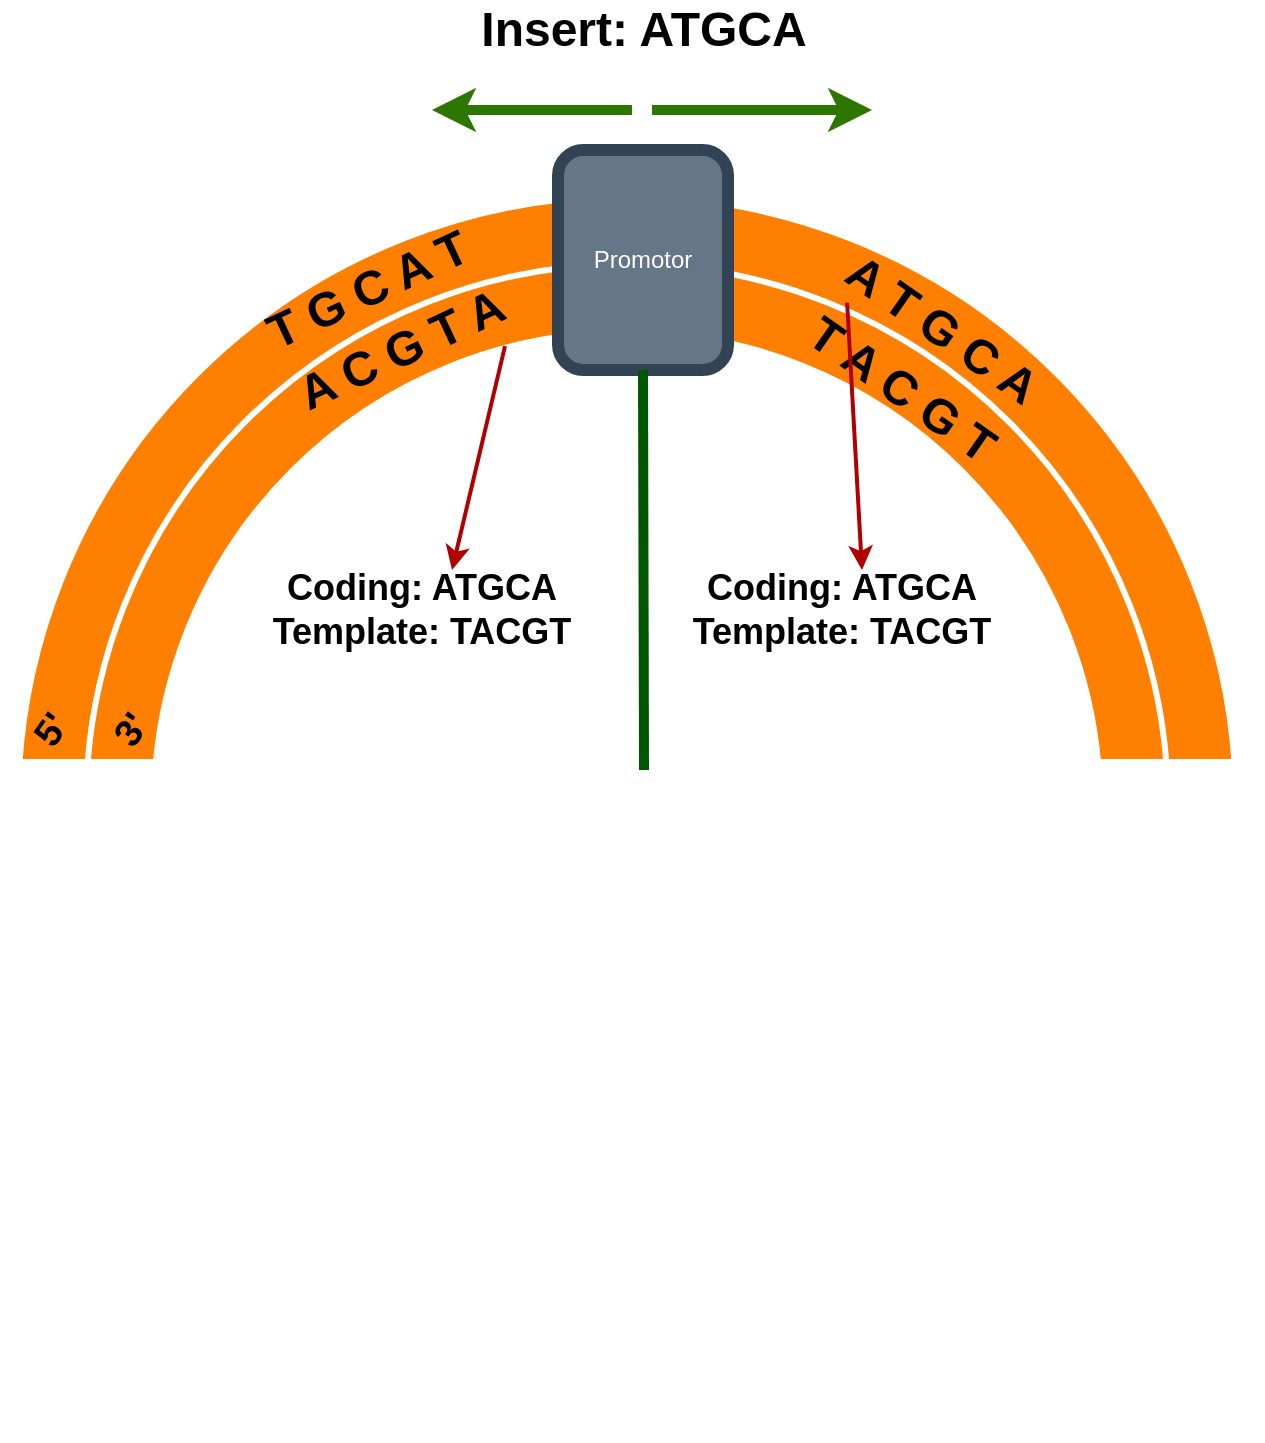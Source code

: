 <mxfile>
    <diagram id="f1n-Bhjcp7A2g7POaYBj" name="Page-1">
        <mxGraphModel dx="1351" dy="1831" grid="1" gridSize="10" guides="1" tooltips="1" connect="1" arrows="1" fold="1" page="1" pageScale="1" pageWidth="850" pageHeight="1100" math="0" shadow="0">
            <root>
                <mxCell id="0"/>
                <mxCell id="1" parent="0"/>
                <mxCell id="3" value="" style="ellipse;shape=doubleEllipse;whiteSpace=wrap;html=1;aspect=fixed;strokeWidth=31;strokeColor=#FF8000;fillColor=none;" vertex="1" parent="1">
                    <mxGeometry x="130" y="80" width="575" height="575" as="geometry"/>
                </mxCell>
                <mxCell id="5" value="" style="rounded=0;whiteSpace=wrap;html=1;strokeWidth=31;fillColor=#FFFFFF;strokeColor=#FFFFFF;" vertex="1" parent="1">
                    <mxGeometry x="120" y="360" width="600" height="310" as="geometry"/>
                </mxCell>
                <mxCell id="6" value="Promotor" style="rounded=1;whiteSpace=wrap;html=1;strokeColor=#314354;strokeWidth=6;fillColor=#647687;fontColor=#ffffff;" vertex="1" parent="1">
                    <mxGeometry x="383" y="40" width="85" height="110" as="geometry"/>
                </mxCell>
                <mxCell id="7" value="" style="endArrow=classic;html=1;strokeWidth=5;fillColor=#60a917;strokeColor=#2D7600;" edge="1" parent="1">
                    <mxGeometry width="50" height="50" relative="1" as="geometry">
                        <mxPoint x="430" y="20" as="sourcePoint"/>
                        <mxPoint x="540" y="20" as="targetPoint"/>
                    </mxGeometry>
                </mxCell>
                <mxCell id="8" value="" style="endArrow=classic;html=1;strokeWidth=5;fillColor=#60a917;strokeColor=#2D7600;" edge="1" parent="1">
                    <mxGeometry width="50" height="50" relative="1" as="geometry">
                        <mxPoint x="420" y="20" as="sourcePoint"/>
                        <mxPoint x="320" y="20" as="targetPoint"/>
                    </mxGeometry>
                </mxCell>
                <mxCell id="9" value="&lt;font style=&quot;font-size: 24px&quot;&gt;&lt;b&gt;Insert: ATGCA&lt;/b&gt;&lt;/font&gt;" style="text;html=1;strokeColor=none;fillColor=none;align=center;verticalAlign=middle;whiteSpace=wrap;rounded=0;" vertex="1" parent="1">
                    <mxGeometry x="330.5" y="-30" width="190" height="20" as="geometry"/>
                </mxCell>
                <mxCell id="10" value="&lt;font style=&quot;font-size: 24px&quot;&gt;&lt;b&gt;A T G C A&lt;/b&gt;&lt;/font&gt;" style="text;html=1;strokeColor=none;fillColor=none;align=center;verticalAlign=middle;whiteSpace=wrap;rounded=0;rotation=35;" vertex="1" parent="1">
                    <mxGeometry x="480" y="110" width="190" height="40" as="geometry"/>
                </mxCell>
                <mxCell id="11" value="&lt;font style=&quot;font-size: 24px&quot;&gt;&lt;b&gt;T G C A T&lt;/b&gt;&lt;/font&gt;" style="text;html=1;strokeColor=none;fillColor=none;align=center;verticalAlign=middle;whiteSpace=wrap;rounded=0;rotation=-25;" vertex="1" parent="1">
                    <mxGeometry x="193" y="90" width="190" height="40" as="geometry"/>
                </mxCell>
                <mxCell id="12" value="&lt;b&gt;&lt;font style=&quot;font-size: 19px&quot;&gt;5'&lt;/font&gt;&lt;/b&gt;" style="text;html=1;strokeColor=none;fillColor=none;align=center;verticalAlign=middle;whiteSpace=wrap;rounded=0;rotation=-55;" vertex="1" parent="1">
                    <mxGeometry x="110" y="320" width="40" height="20" as="geometry"/>
                </mxCell>
                <mxCell id="13" value="&lt;b&gt;&lt;font style=&quot;font-size: 19px&quot;&gt;3'&lt;/font&gt;&lt;/b&gt;" style="text;html=1;strokeColor=none;fillColor=none;align=center;verticalAlign=middle;whiteSpace=wrap;rounded=0;rotation=-55;" vertex="1" parent="1">
                    <mxGeometry x="150" y="320" width="40" height="20" as="geometry"/>
                </mxCell>
                <mxCell id="14" value="&lt;b style=&quot;font-size: 18px&quot;&gt;Coding: ATGCA&lt;br&gt;Template: TACGT&lt;/b&gt;" style="text;html=1;strokeColor=none;fillColor=none;align=center;verticalAlign=middle;whiteSpace=wrap;rounded=0;" vertex="1" parent="1">
                    <mxGeometry x="430" y="260" width="190" height="20" as="geometry"/>
                </mxCell>
                <mxCell id="15" value="" style="endArrow=none;html=1;entryX=0.5;entryY=1;entryDx=0;entryDy=0;fillColor=#008a00;strokeColor=#005700;strokeWidth=5;" edge="1" parent="1" target="6">
                    <mxGeometry width="50" height="50" relative="1" as="geometry">
                        <mxPoint x="426" y="350" as="sourcePoint"/>
                        <mxPoint x="400" y="220" as="targetPoint"/>
                    </mxGeometry>
                </mxCell>
                <mxCell id="16" value="&lt;b style=&quot;font-size: 18px&quot;&gt;Coding: ATGCA&lt;br&gt;Template: TACGT&lt;/b&gt;" style="text;html=1;strokeColor=none;fillColor=none;align=center;verticalAlign=middle;whiteSpace=wrap;rounded=0;" vertex="1" parent="1">
                    <mxGeometry x="220" y="260" width="190" height="20" as="geometry"/>
                </mxCell>
                <mxCell id="18" value="&lt;font style=&quot;font-size: 24px&quot;&gt;&lt;b&gt;A C G T A&lt;/b&gt;&lt;/font&gt;" style="text;html=1;strokeColor=none;fillColor=none;align=center;verticalAlign=middle;whiteSpace=wrap;rounded=0;rotation=-25;" vertex="1" parent="1">
                    <mxGeometry x="210" y="120" width="190" height="40" as="geometry"/>
                </mxCell>
                <mxCell id="19" value="&lt;font style=&quot;font-size: 24px&quot;&gt;&lt;b&gt;T A C G T&lt;/b&gt;&lt;/font&gt;" style="text;html=1;strokeColor=none;fillColor=none;align=center;verticalAlign=middle;whiteSpace=wrap;rounded=0;rotation=35;" vertex="1" parent="1">
                    <mxGeometry x="460" y="140" width="190" height="40" as="geometry"/>
                </mxCell>
                <mxCell id="20" value="" style="endArrow=classic;html=1;strokeWidth=2;exitX=0.75;exitY=1;exitDx=0;exitDy=0;anchorPointDirection=0;noJump=1;ignoreEdge=1;fillColor=#e51400;strokeColor=#B20000;" edge="1" parent="1" source="18">
                    <mxGeometry width="50" height="50" relative="1" as="geometry">
                        <mxPoint x="200" y="110" as="sourcePoint"/>
                        <mxPoint x="330" y="250" as="targetPoint"/>
                    </mxGeometry>
                </mxCell>
                <mxCell id="21" value="" style="endArrow=classic;html=1;strokeWidth=2;exitX=0.25;exitY=0;exitDx=0;exitDy=0;anchorPointDirection=0;noJump=1;ignoreEdge=1;fillColor=#e51400;strokeColor=#B20000;" edge="1" parent="1" source="19">
                    <mxGeometry width="50" height="50" relative="1" as="geometry">
                        <mxPoint x="366.502" y="148.052" as="sourcePoint"/>
                        <mxPoint x="535" y="250" as="targetPoint"/>
                    </mxGeometry>
                </mxCell>
            </root>
        </mxGraphModel>
    </diagram>
</mxfile>